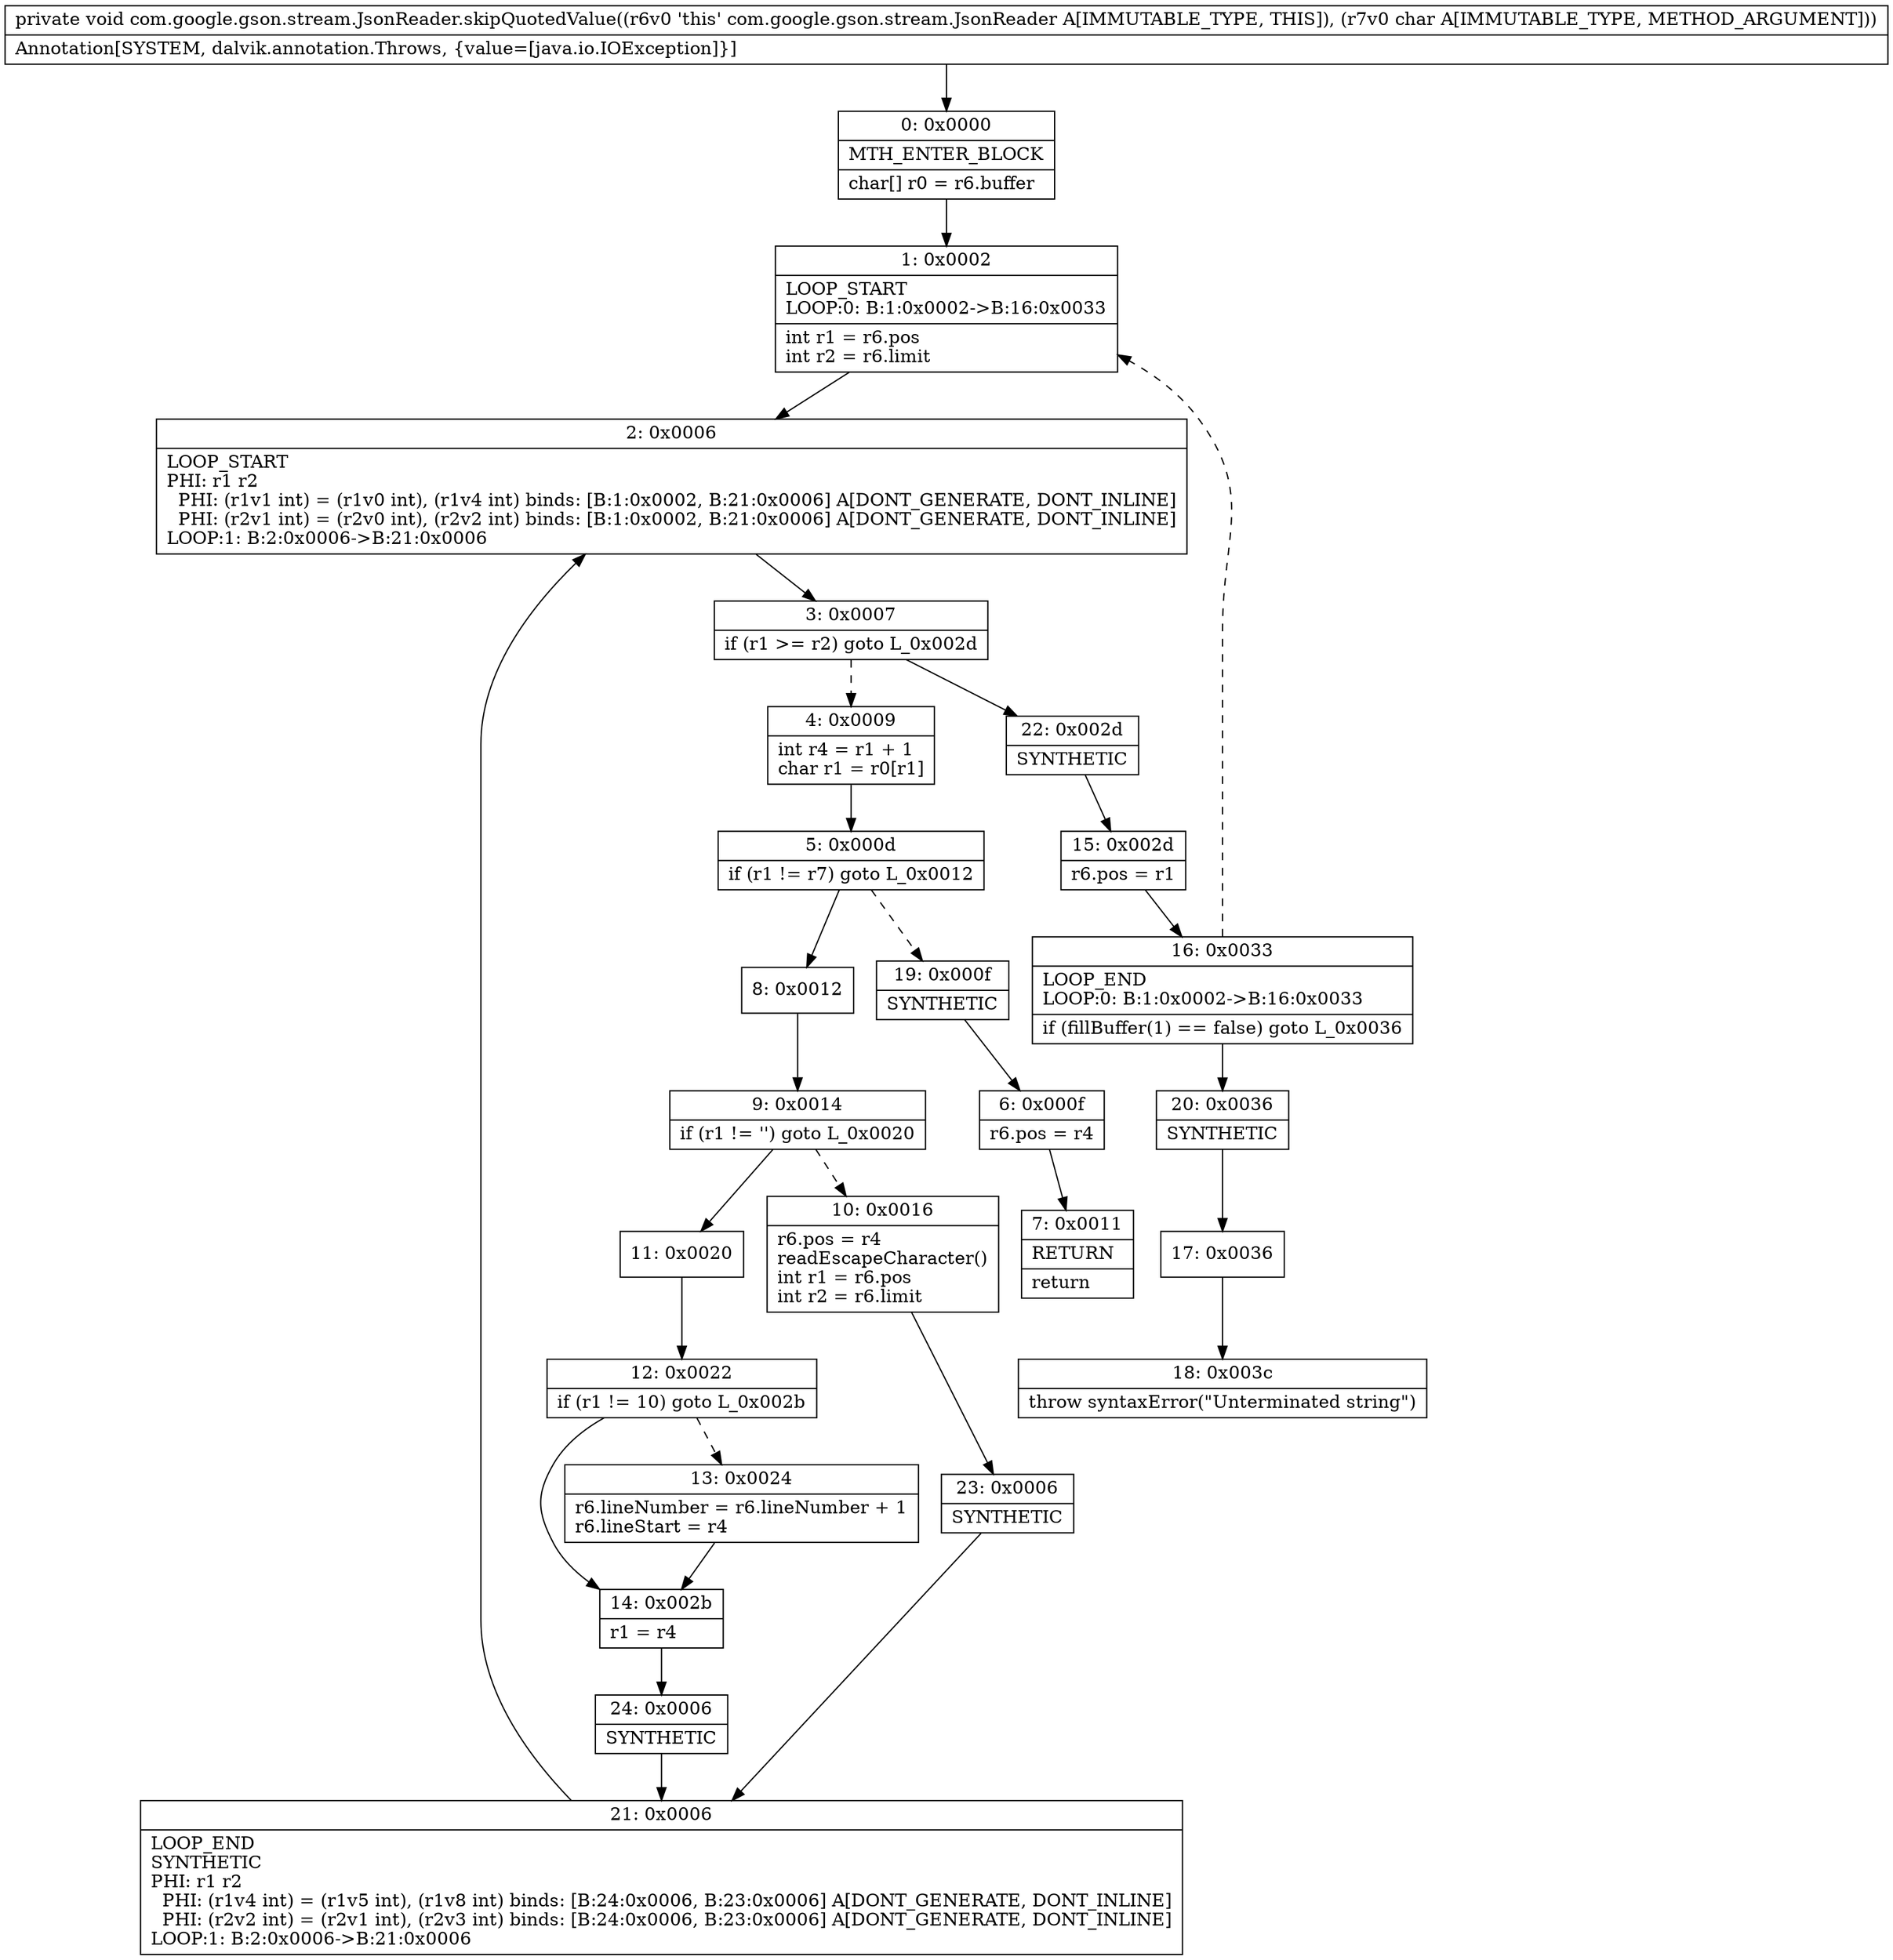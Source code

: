 digraph "CFG forcom.google.gson.stream.JsonReader.skipQuotedValue(C)V" {
Node_0 [shape=record,label="{0\:\ 0x0000|MTH_ENTER_BLOCK\l|char[] r0 = r6.buffer\l}"];
Node_1 [shape=record,label="{1\:\ 0x0002|LOOP_START\lLOOP:0: B:1:0x0002\-\>B:16:0x0033\l|int r1 = r6.pos\lint r2 = r6.limit\l}"];
Node_2 [shape=record,label="{2\:\ 0x0006|LOOP_START\lPHI: r1 r2 \l  PHI: (r1v1 int) = (r1v0 int), (r1v4 int) binds: [B:1:0x0002, B:21:0x0006] A[DONT_GENERATE, DONT_INLINE]\l  PHI: (r2v1 int) = (r2v0 int), (r2v2 int) binds: [B:1:0x0002, B:21:0x0006] A[DONT_GENERATE, DONT_INLINE]\lLOOP:1: B:2:0x0006\-\>B:21:0x0006\l}"];
Node_3 [shape=record,label="{3\:\ 0x0007|if (r1 \>= r2) goto L_0x002d\l}"];
Node_4 [shape=record,label="{4\:\ 0x0009|int r4 = r1 + 1\lchar r1 = r0[r1]\l}"];
Node_5 [shape=record,label="{5\:\ 0x000d|if (r1 != r7) goto L_0x0012\l}"];
Node_6 [shape=record,label="{6\:\ 0x000f|r6.pos = r4\l}"];
Node_7 [shape=record,label="{7\:\ 0x0011|RETURN\l|return\l}"];
Node_8 [shape=record,label="{8\:\ 0x0012}"];
Node_9 [shape=record,label="{9\:\ 0x0014|if (r1 != '') goto L_0x0020\l}"];
Node_10 [shape=record,label="{10\:\ 0x0016|r6.pos = r4\lreadEscapeCharacter()\lint r1 = r6.pos\lint r2 = r6.limit\l}"];
Node_11 [shape=record,label="{11\:\ 0x0020}"];
Node_12 [shape=record,label="{12\:\ 0x0022|if (r1 != 10) goto L_0x002b\l}"];
Node_13 [shape=record,label="{13\:\ 0x0024|r6.lineNumber = r6.lineNumber + 1\lr6.lineStart = r4\l}"];
Node_14 [shape=record,label="{14\:\ 0x002b|r1 = r4\l}"];
Node_15 [shape=record,label="{15\:\ 0x002d|r6.pos = r1\l}"];
Node_16 [shape=record,label="{16\:\ 0x0033|LOOP_END\lLOOP:0: B:1:0x0002\-\>B:16:0x0033\l|if (fillBuffer(1) == false) goto L_0x0036\l}"];
Node_17 [shape=record,label="{17\:\ 0x0036}"];
Node_18 [shape=record,label="{18\:\ 0x003c|throw syntaxError(\"Unterminated string\")\l}"];
Node_19 [shape=record,label="{19\:\ 0x000f|SYNTHETIC\l}"];
Node_20 [shape=record,label="{20\:\ 0x0036|SYNTHETIC\l}"];
Node_21 [shape=record,label="{21\:\ 0x0006|LOOP_END\lSYNTHETIC\lPHI: r1 r2 \l  PHI: (r1v4 int) = (r1v5 int), (r1v8 int) binds: [B:24:0x0006, B:23:0x0006] A[DONT_GENERATE, DONT_INLINE]\l  PHI: (r2v2 int) = (r2v1 int), (r2v3 int) binds: [B:24:0x0006, B:23:0x0006] A[DONT_GENERATE, DONT_INLINE]\lLOOP:1: B:2:0x0006\-\>B:21:0x0006\l}"];
Node_22 [shape=record,label="{22\:\ 0x002d|SYNTHETIC\l}"];
Node_23 [shape=record,label="{23\:\ 0x0006|SYNTHETIC\l}"];
Node_24 [shape=record,label="{24\:\ 0x0006|SYNTHETIC\l}"];
MethodNode[shape=record,label="{private void com.google.gson.stream.JsonReader.skipQuotedValue((r6v0 'this' com.google.gson.stream.JsonReader A[IMMUTABLE_TYPE, THIS]), (r7v0 char A[IMMUTABLE_TYPE, METHOD_ARGUMENT]))  | Annotation[SYSTEM, dalvik.annotation.Throws, \{value=[java.io.IOException]\}]\l}"];
MethodNode -> Node_0;
Node_0 -> Node_1;
Node_1 -> Node_2;
Node_2 -> Node_3;
Node_3 -> Node_4[style=dashed];
Node_3 -> Node_22;
Node_4 -> Node_5;
Node_5 -> Node_8;
Node_5 -> Node_19[style=dashed];
Node_6 -> Node_7;
Node_8 -> Node_9;
Node_9 -> Node_10[style=dashed];
Node_9 -> Node_11;
Node_10 -> Node_23;
Node_11 -> Node_12;
Node_12 -> Node_13[style=dashed];
Node_12 -> Node_14;
Node_13 -> Node_14;
Node_14 -> Node_24;
Node_15 -> Node_16;
Node_16 -> Node_1[style=dashed];
Node_16 -> Node_20;
Node_17 -> Node_18;
Node_19 -> Node_6;
Node_20 -> Node_17;
Node_21 -> Node_2;
Node_22 -> Node_15;
Node_23 -> Node_21;
Node_24 -> Node_21;
}

